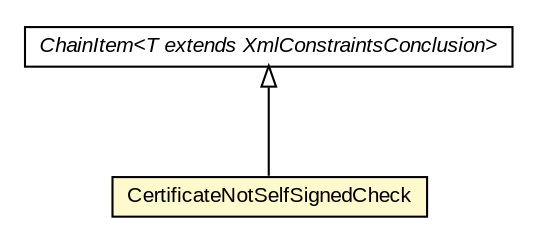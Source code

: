 #!/usr/local/bin/dot
#
# Class diagram 
# Generated by UMLGraph version R5_6-24-gf6e263 (http://www.umlgraph.org/)
#

digraph G {
	edge [fontname="arial",fontsize=10,labelfontname="arial",labelfontsize=10];
	node [fontname="arial",fontsize=10,shape=plaintext];
	nodesep=0.25;
	ranksep=0.5;
	// eu.europa.esig.dss.validation.process.ChainItem<T extends eu.europa.esig.dss.jaxb.detailedreport.XmlConstraintsConclusion>
	c223593 [label=<<table title="eu.europa.esig.dss.validation.process.ChainItem" border="0" cellborder="1" cellspacing="0" cellpadding="2" port="p" href="../../../../ChainItem.html">
		<tr><td><table border="0" cellspacing="0" cellpadding="1">
<tr><td align="center" balign="center"><font face="arial italic"> ChainItem&lt;T extends XmlConstraintsConclusion&gt; </font></td></tr>
		</table></td></tr>
		</table>>, URL="../../../../ChainItem.html", fontname="arial", fontcolor="black", fontsize=10.0];
	// eu.europa.esig.dss.validation.process.bbb.xcv.sub.checks.CertificateNotSelfSignedCheck
	c223671 [label=<<table title="eu.europa.esig.dss.validation.process.bbb.xcv.sub.checks.CertificateNotSelfSignedCheck" border="0" cellborder="1" cellspacing="0" cellpadding="2" port="p" bgcolor="lemonChiffon" href="./CertificateNotSelfSignedCheck.html">
		<tr><td><table border="0" cellspacing="0" cellpadding="1">
<tr><td align="center" balign="center"> CertificateNotSelfSignedCheck </td></tr>
		</table></td></tr>
		</table>>, URL="./CertificateNotSelfSignedCheck.html", fontname="arial", fontcolor="black", fontsize=10.0];
	//eu.europa.esig.dss.validation.process.bbb.xcv.sub.checks.CertificateNotSelfSignedCheck extends eu.europa.esig.dss.validation.process.ChainItem<eu.europa.esig.dss.jaxb.detailedreport.XmlSubXCV>
	c223593:p -> c223671:p [dir=back,arrowtail=empty];
}

